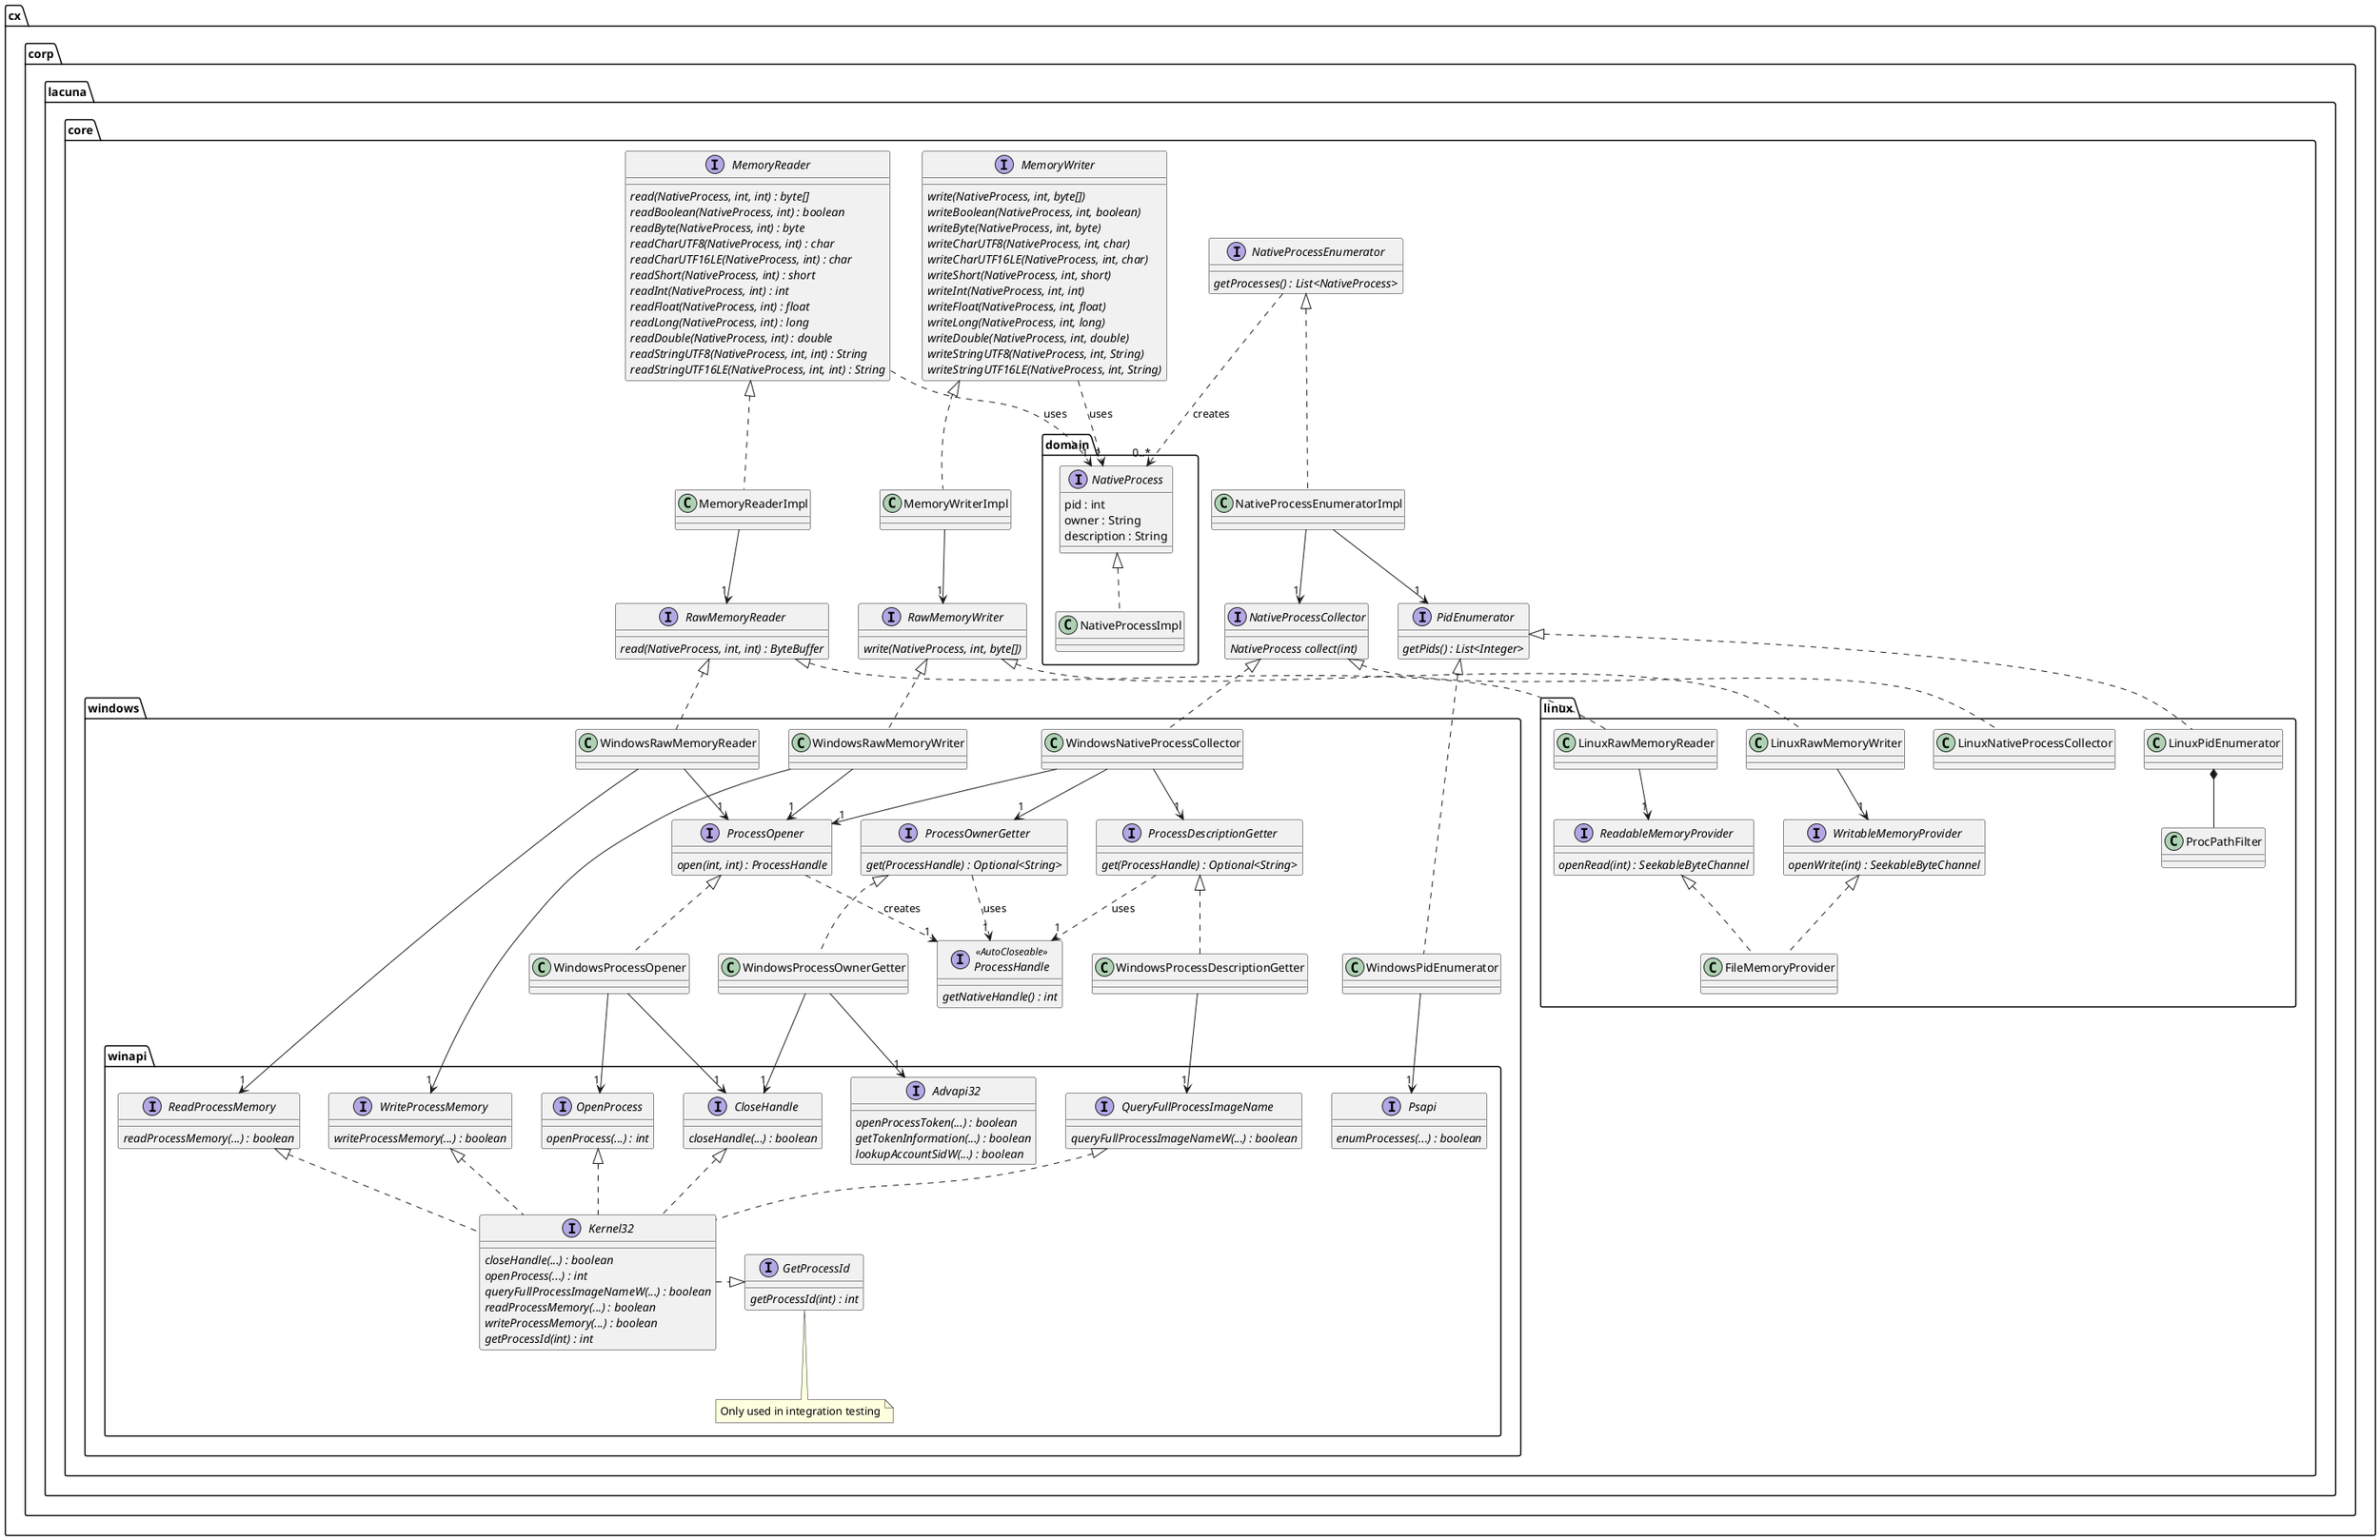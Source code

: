 @startuml

package cx.corp.lacuna.core.domain {
    interface NativeProcess {
        pid : int
        owner : String
        description : String
    }
    class NativeProcessImpl
    NativeProcess <|.. NativeProcessImpl
}

package cx.corp.lacuna.core {
    interface MemoryReader {
        {abstract} read(NativeProcess, int, int) : byte[]
        {abstract} readBoolean(NativeProcess, int) : boolean
        {abstract} readByte(NativeProcess, int) : byte
        {abstract} readCharUTF8(NativeProcess, int) : char
        {abstract} readCharUTF16LE(NativeProcess, int) : char
        {abstract} readShort(NativeProcess, int) : short
        {abstract} readInt(NativeProcess, int) : int
        {abstract} readFloat(NativeProcess, int) : float
        {abstract} readLong(NativeProcess, int) : long
        {abstract} readDouble(NativeProcess, int) : double
        {abstract} readStringUTF8(NativeProcess, int, int) : String
        {abstract} readStringUTF16LE(NativeProcess, int, int) : String
    }
    interface MemoryWriter {
        {abstract} write(NativeProcess, int, byte[])
        {abstract} writeBoolean(NativeProcess, int, boolean)
        {abstract} writeByte(NativeProcess, int, byte)
        {abstract} writeCharUTF8(NativeProcess, int, char)
        {abstract} writeCharUTF16LE(NativeProcess, int, char)
        {abstract} writeShort(NativeProcess, int, short)
        {abstract} writeInt(NativeProcess, int, int)
        {abstract} writeFloat(NativeProcess, int, float)
        {abstract} writeLong(NativeProcess, int, long)
        {abstract} writeDouble(NativeProcess, int, double)
        {abstract} writeStringUTF8(NativeProcess, int, String)
        {abstract} writeStringUTF16LE(NativeProcess, int, String)
    }

    interface NativeProcessEnumerator {
        {abstract} getProcesses() : List<NativeProcess>
    }
    interface NativeProcessCollector {
        {abstract} NativeProcess collect(int)
    }
    interface PidEnumerator {
        {abstract} getPids() : List<Integer>
    }
    interface RawMemoryReader {
        {abstract} read(NativeProcess, int, int) : ByteBuffer
    }
    interface RawMemoryWriter {
        {abstract} write(NativeProcess, int, byte[])
    }
    
    class MemoryReaderImpl
    class MemoryWriterImpl
    class NativeProcessEnumeratorImpl
    
    NativeProcessEnumerator <|.. NativeProcessEnumeratorImpl
    NativeProcessEnumeratorImpl --> "1" PidEnumerator
    NativeProcessEnumeratorImpl --> "1" NativeProcessCollector
    
    MemoryReader <|.. MemoryReaderImpl
    MemoryReaderImpl --> "1" RawMemoryReader
    
    MemoryWriter <|.. MemoryWriterImpl
    MemoryWriterImpl --> "1" RawMemoryWriter
    
    ' RawMemoryReader ..> "1" NativeProcess : uses
    ' RawMemoryWriter ..> "1" NativeProcess : uses
    MemoryReader ..>  "1" NativeProcess : uses
    MemoryWriter ..>  "1" NativeProcess : uses
    NativeProcessEnumerator ..> "0..*" NativeProcess : creates
}

package cx.corp.lacuna.core.windows {

    package cx.corp.lacuna.core.windows.winapi {
        interface Advapi32 {
            {abstract} openProcessToken(...) : boolean
            {abstract} getTokenInformation(...) : boolean
            {abstract} lookupAccountSidW(...) : boolean
        }
        interface Psapi {
            {abstract} enumProcesses(...) : boolean
        }
        
        interface Kernel32 {
            {abstract} closeHandle(...) : boolean
            {abstract} openProcess(...) : int
            {abstract} queryFullProcessImageNameW(...) : boolean
            {abstract} readProcessMemory(...) : boolean
            {abstract} writeProcessMemory(...) : boolean
            {abstract} getProcessId(int) : int
        }
        interface CloseHandle {
            {abstract} closeHandle(...) : boolean
        }
        interface OpenProcess {
            {abstract} openProcess(...) : int
        }
        interface QueryFullProcessImageName {
            {abstract} queryFullProcessImageNameW(...) : boolean
        }
        interface ReadProcessMemory {
            {abstract} readProcessMemory(...) : boolean
        }
        interface WriteProcessMemory {
            {abstract} writeProcessMemory(...) : boolean
        }
        interface GetProcessId {
            {abstract} getProcessId(int) : int
        }
        note bottom: Only used in integration testing
        
        WriteProcessMemory <|.. Kernel32
        CloseHandle <|.. Kernel32
        OpenProcess <|.. Kernel32
        QueryFullProcessImageName <|.. Kernel32
        ReadProcessMemory <|.. Kernel32
        GetProcessId <|.left. Kernel32
    }
    
    interface ProcessDescriptionGetter {
        {abstract} get(ProcessHandle) : Optional<String>
    }
    interface ProcessOwnerGetter {
        {abstract} get(ProcessHandle) : Optional<String>
    }
    interface ProcessHandle <<AutoCloseable>> {
        {abstract} getNativeHandle() : int
    }
    interface ProcessOpener {
        {abstract} open(int, int) : ProcessHandle
    }
    
    class WindowsRawMemoryReader
    class WindowsRawMemoryWriter
    class WindowsNativeProcessCollector
    class WindowsPidEnumerator
    
    class WindowsProcessDescriptionGetter
    class WindowsProcessOpener
    class WindowsProcessOwnerGetter
    
    NativeProcessCollector <|.. WindowsNativeProcessCollector
     
    WindowsNativeProcessCollector --> "1" ProcessOpener
    WindowsNativeProcessCollector --> "1" ProcessOwnerGetter
    WindowsNativeProcessCollector --> "1" ProcessDescriptionGetter
    
    ProcessOpener ..> "1" ProcessHandle : creates
    ProcessOwnerGetter ..> "1" ProcessHandle : uses
    ProcessDescriptionGetter ..> "1" ProcessHandle : uses

    PidEnumerator <|.. WindowsPidEnumerator
    WindowsPidEnumerator --> "1" Psapi
    
    ProcessOpener <|.. WindowsProcessOpener
    ProcessOwnerGetter <|.. WindowsProcessOwnerGetter
    ProcessDescriptionGetter <|.. WindowsProcessDescriptionGetter
    
    WindowsProcessOpener --> "1" OpenProcess
    WindowsProcessOpener --> "1" CloseHandle

    WindowsProcessDescriptionGetter --> "1" QueryFullProcessImageName
    WindowsProcessOwnerGetter --> "1" Advapi32
    WindowsProcessOwnerGetter --> "1" CloseHandle
    
    RawMemoryReader <|.. WindowsRawMemoryReader
    WindowsRawMemoryReader --> "1" ReadProcessMemory
    WindowsRawMemoryReader --> "1" ProcessOpener
    
    RawMemoryWriter <|.. WindowsRawMemoryWriter
    WindowsRawMemoryWriter --> "1" WriteProcessMemory
    WindowsRawMemoryWriter --> "1" ProcessOpener
}

package cx.corp.lacuna.core.linux {
    interface ReadableMemoryProvider {
        {abstract} openRead(int) : SeekableByteChannel
    }
	interface WritableMemoryProvider {
		{abstract} openWrite(int) : SeekableByteChannel
	}
    class LinuxNativeProcessCollector
    class LinuxPidEnumerator
    class LinuxRawMemoryReader
    class LinuxRawMemoryWriter
    class ProcPathFilter
    class FileMemoryProvider
    
    NativeProcessCollector <|.. LinuxNativeProcessCollector
    PidEnumerator <|.. LinuxPidEnumerator
    
    LinuxPidEnumerator *-- ProcPathFilter
    
    ReadableMemoryProvider <|.. FileMemoryProvider
	WritableMemoryProvider <|.. FileMemoryProvider
    
    RawMemoryReader <|.. LinuxRawMemoryReader
    LinuxRawMemoryReader --> "1" ReadableMemoryProvider
    RawMemoryWriter <|.. LinuxRawMemoryWriter
    LinuxRawMemoryWriter --> "1" WritableMemoryProvider
}

@enduml